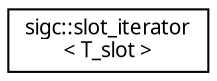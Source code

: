 digraph "Graphical Class Hierarchy"
{
  edge [fontname="Sans",fontsize="10",labelfontname="Sans",labelfontsize="10"];
  node [fontname="Sans",fontsize="10",shape=record];
  rankdir="LR";
  Node1 [label="sigc::slot_iterator\l\< T_slot \>",height=0.2,width=0.4,color="black", fillcolor="white", style="filled",URL="$structsigc_1_1slot__iterator.html",tooltip="STL-style iterator for slot_list."];
}

